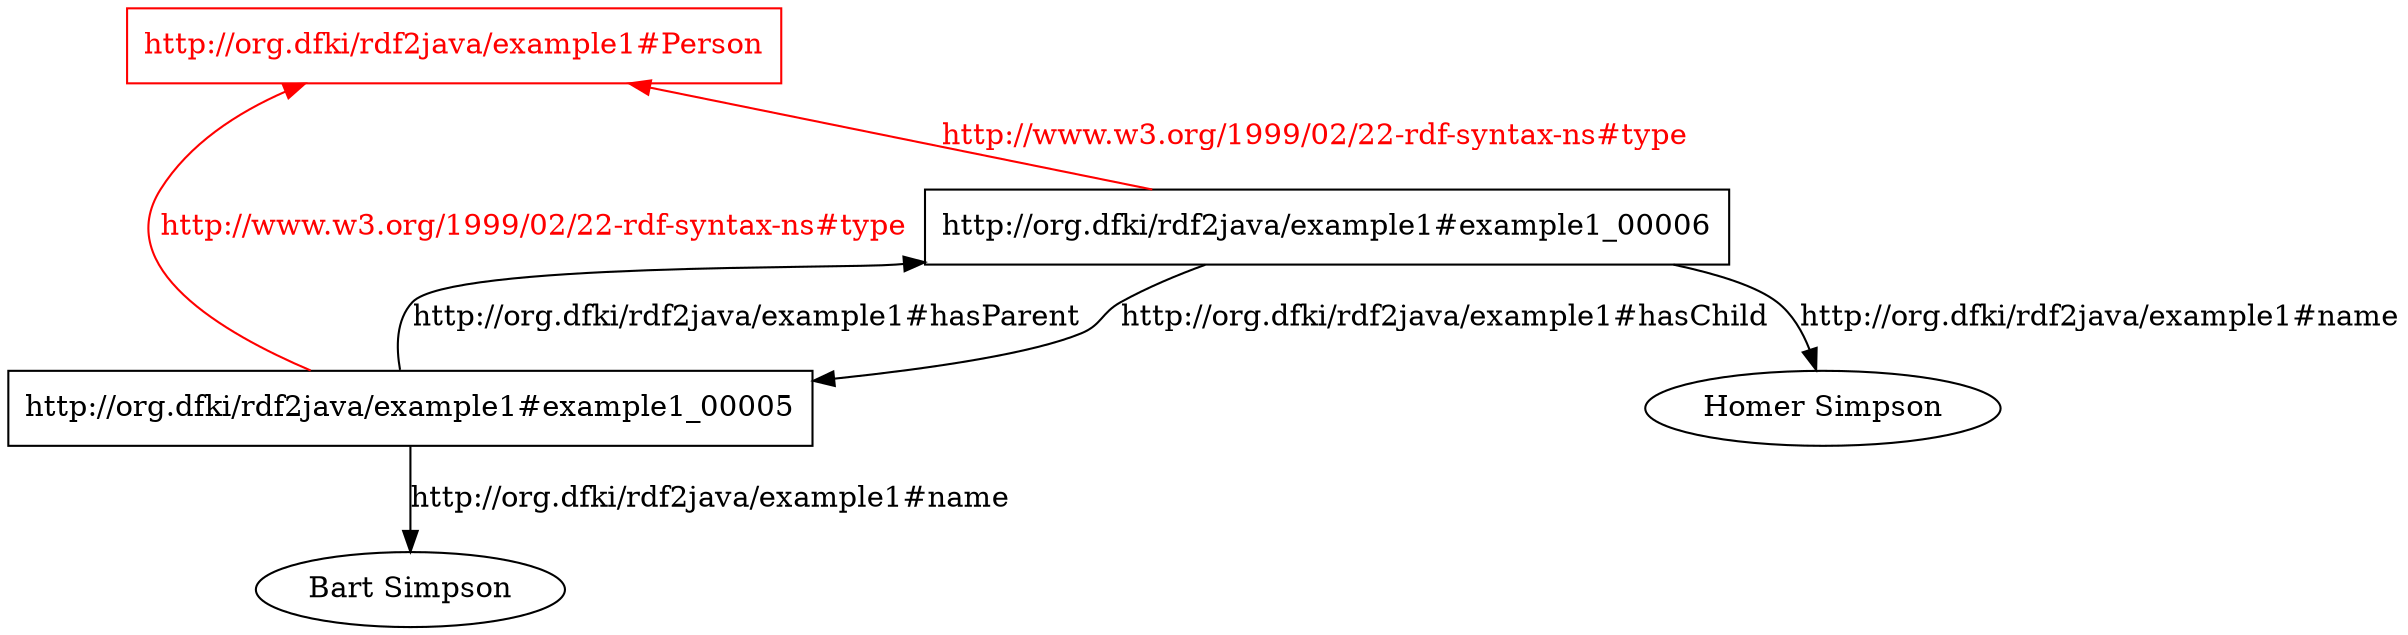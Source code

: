 digraph "example1" {

    graph [font="Arial"]

    "http://org.dfki/rdf2java/example1#Person" [shape=box, color="0.0,1.0,1.0", fontcolor="0.0,1.0,1.0"]

    "http://org.dfki/rdf2java/example1#example1_00005" [shape=box]
    "http://org.dfki/rdf2java/example1#Person" -> "http://org.dfki/rdf2java/example1#example1_00005" [dir=back, label="http://www.w3.org/1999/02/22-rdf-syntax-ns#type", color="0.0,1.0,1.0", fontcolor="0.0,1.0,1.0"]
    "http://org.dfki/rdf2java/example1#example1_00006" -> "http://org.dfki/rdf2java/example1#example1_00005" [dir=back, label="http://org.dfki/rdf2java/example1#hasParent"]
    "http://org.dfki/rdf2java/example1#example1_00005" -> "Bart Simpson" [label="http://org.dfki/rdf2java/example1#name"]

    "http://org.dfki/rdf2java/example1#example1_00006" [shape=box]
    "http://org.dfki/rdf2java/example1#Person" -> "http://org.dfki/rdf2java/example1#example1_00006" [dir=back, label="http://www.w3.org/1999/02/22-rdf-syntax-ns#type", color="0.0,1.0,1.0", fontcolor="0.0,1.0,1.0"]
    "http://org.dfki/rdf2java/example1#example1_00006" -> "Homer Simpson" [label="http://org.dfki/rdf2java/example1#name"]
    "http://org.dfki/rdf2java/example1#example1_00006" -> "http://org.dfki/rdf2java/example1#example1_00005" [label="http://org.dfki/rdf2java/example1#hasChild"]

}
